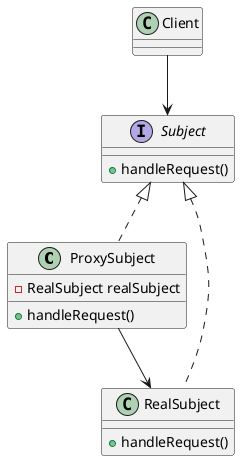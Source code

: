 @startuml
'https://plantuml.com/class-diagram
'https://plantuml.com/zh/class-diagram

ProxySubject --> RealSubject
Client --> Subject

interface Subject {
+ handleRequest()
}

class RealSubject implements Subject {
+ handleRequest()
}

class ProxySubject implements Subject {
- RealSubject realSubject
+ handleRequest()
}

class Client{
}

@enduml
